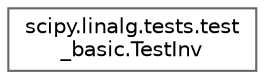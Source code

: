 digraph "Graphical Class Hierarchy"
{
 // LATEX_PDF_SIZE
  bgcolor="transparent";
  edge [fontname=Helvetica,fontsize=10,labelfontname=Helvetica,labelfontsize=10];
  node [fontname=Helvetica,fontsize=10,shape=box,height=0.2,width=0.4];
  rankdir="LR";
  Node0 [id="Node000000",label="scipy.linalg.tests.test\l_basic.TestInv",height=0.2,width=0.4,color="grey40", fillcolor="white", style="filled",URL="$da/dbd/classscipy_1_1linalg_1_1tests_1_1test__basic_1_1TestInv.html",tooltip=" "];
}
